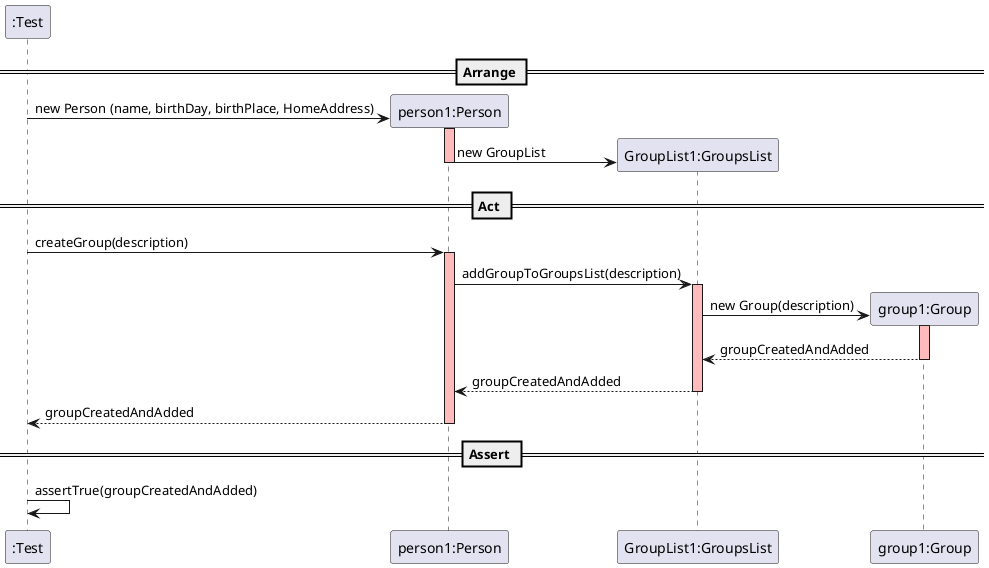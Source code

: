 @startuml

create ":Test"

== Arrange ==

create "person1:Person"
":Test" -> "person1:Person" : new Person (name, birthDay, birthPlace, HomeAddress)
activate "person1:Person" #FFBBBB

create "GroupList1:GroupsList"
"person1:Person" -> "GroupList1:GroupsList" : new GroupList
deactivate "person1:Person" #FFBBBB

== Act ==


":Test" -> "person1:Person" : createGroup(description)
activate "person1:Person" #FFBBBB

"person1:Person" -> "GroupList1:GroupsList" : addGroupToGroupsList(description)
activate "GroupList1:GroupsList" #FFBBBB

create "group1:Group"
"GroupList1:GroupsList" -> "group1:Group" : new Group(description)
activate "group1:Group" #FFBBBB
















































"group1:Group" --> "GroupList1:GroupsList" : groupCreatedAndAdded
deactivate "group1:Group" #FFBBBB

"GroupList1:GroupsList" --> "person1:Person" : groupCreatedAndAdded
deactivate "GroupList1:GroupsList" #FFBBBB

"person1:Person" --> ":Test" : groupCreatedAndAdded
deactivate  "person1:Person" #FFBBBB

== Assert ==

":Test" -> ":Test" : assertTrue(groupCreatedAndAdded)

@enduml